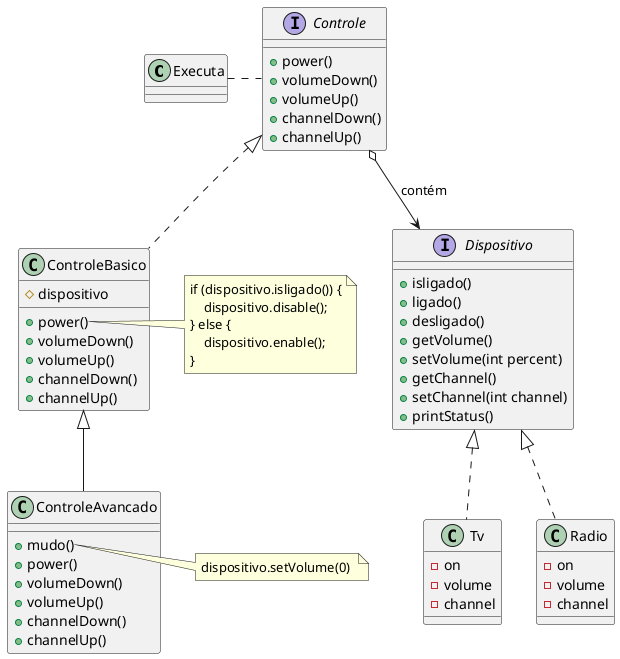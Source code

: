 @startuml

class Executa{
}

interface Dispositivo{
    +isligado()
    +ligado()
    +desligado()
    +getVolume()
    +setVolume(int percent)
    +getChannel()
    +setChannel(int channel)
    +printStatus()
}

interface Controle{
    +power()
    +volumeDown()
    +volumeUp()
    +channelDown()
    +channelUp()
}

class Tv implements Dispositivo{
    -on
    -volume
    -channel
}

class Radio implements Dispositivo{
    -on
    -volume
    -channel
}

class ControleBasico implements Controle{
    #dispositivo
    +power()
    +volumeDown()
    +volumeUp()
    +channelDown()
    +channelUp()
}

class ControleAvancado extends ControleBasico{
    +mudo()
    +power()
    +volumeDown()
    +volumeUp()
    +channelDown()
    +channelUp()
}
Executa . Controle
Controle o--> Dispositivo : contém

note right of ControleAvancado::mudo 
dispositivo.setVolume(0) 
end note

note right of ControleBasico::power 
        if (dispositivo.isligado()) {
            dispositivo.disable();
        } else {
            dispositivo.enable();
        }
end note
@enduml